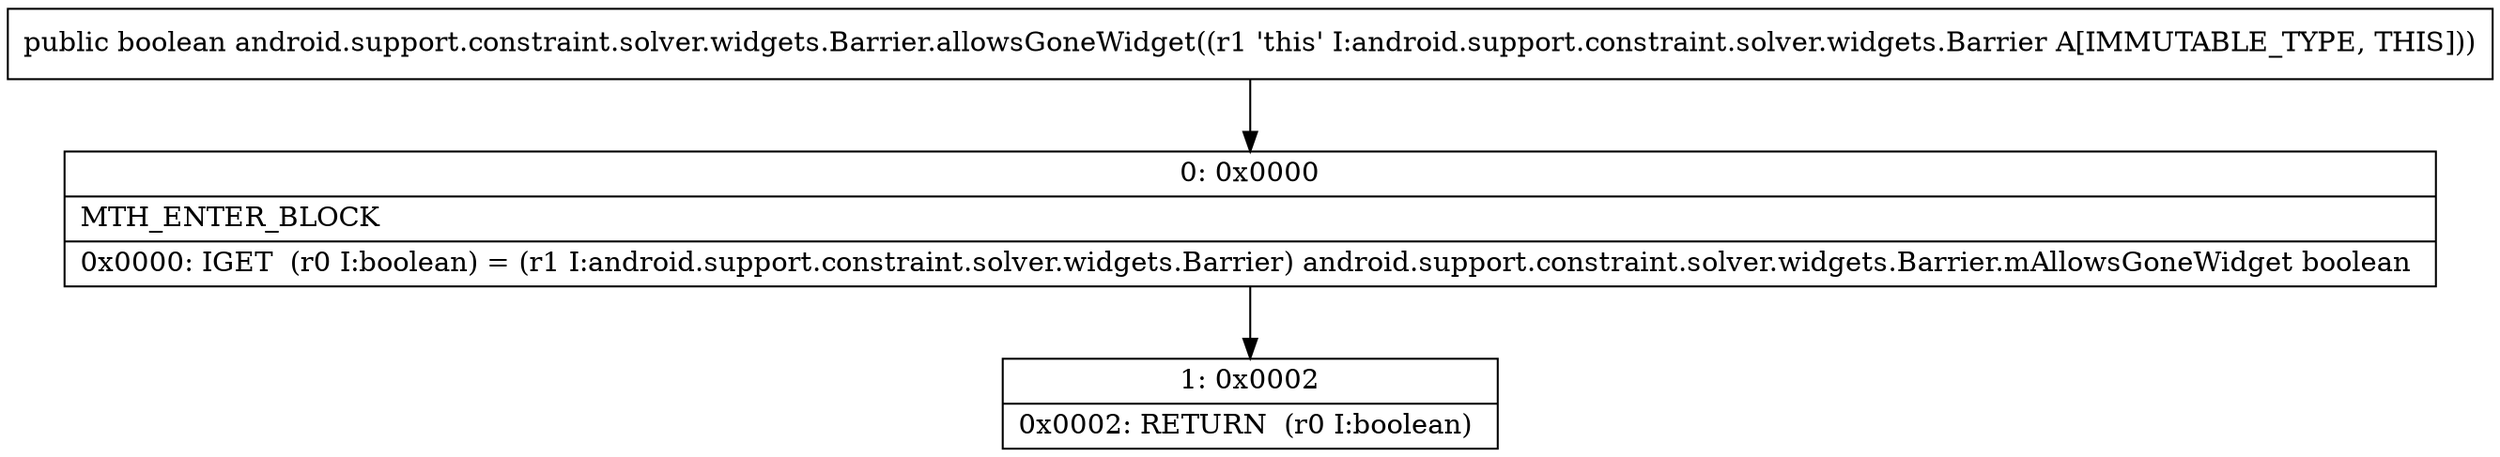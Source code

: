 digraph "CFG forandroid.support.constraint.solver.widgets.Barrier.allowsGoneWidget()Z" {
Node_0 [shape=record,label="{0\:\ 0x0000|MTH_ENTER_BLOCK\l|0x0000: IGET  (r0 I:boolean) = (r1 I:android.support.constraint.solver.widgets.Barrier) android.support.constraint.solver.widgets.Barrier.mAllowsGoneWidget boolean \l}"];
Node_1 [shape=record,label="{1\:\ 0x0002|0x0002: RETURN  (r0 I:boolean) \l}"];
MethodNode[shape=record,label="{public boolean android.support.constraint.solver.widgets.Barrier.allowsGoneWidget((r1 'this' I:android.support.constraint.solver.widgets.Barrier A[IMMUTABLE_TYPE, THIS])) }"];
MethodNode -> Node_0;
Node_0 -> Node_1;
}

